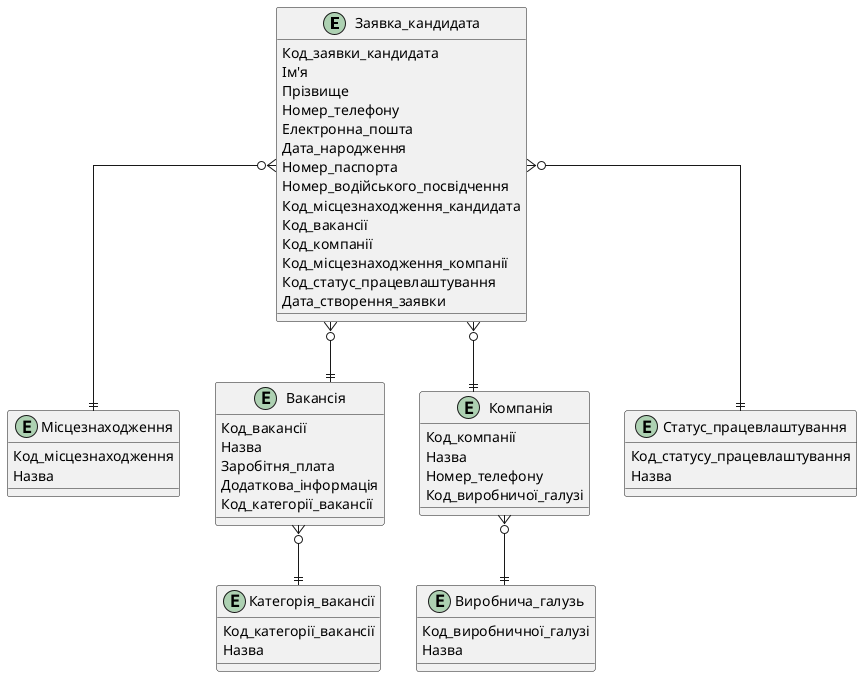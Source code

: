 @startuml erd_snowflake_ua

skinparam linetype ortho

entity Заявка_кандидата {
  Код_заявки_кандидата
  Ім'я
  Прізвище
  Номер_телефону
  Електронна_пошта
  Дата_народження
  Номер_паспорта
  Номер_водійського_посвідчення
  Код_місцезнаходження_кандидата
  Код_вакансії
  Код_компанії
  Код_місцезнаходження_компанії
  Код_статус_працевлаштування
  Дата_створення_заявки
}

entity Місцезнаходження {
  Код_місцезнаходження
  Назва
}

entity Вакансія {
  Код_вакансії
  Назва
  Заробітня_плата
  Додаткова_інформація
  Код_категорії_вакансії
}

entity Категорія_вакансії {
  Код_категорії_вакансії
  Назва
}

entity Компанія {
  Код_компанії
  Назва
  Номер_телефону
  Код_виробничої_галузі
}

entity Виробнича_галузь {
  Код_виробничної_галузі
  Назва
}

entity Статус_працевлаштування {
  Код_статусу_працевлаштування
  Назва
}

Заявка_кандидата }o--|| Місцезнаходження
Заявка_кандидата }o--|| Вакансія
Заявка_кандидата }o--|| Компанія
Заявка_кандидата }o--|| Статус_працевлаштування
Вакансія }o--|| Категорія_вакансії
Компанія }o--|| Виробнича_галузь

@enduml

@startuml erd_snowflake_en

skinparam linetype ortho

entity Candidate_application {
  candidate_application_id
  first_name
  last_name
  phone_number
  email
  birth_date
  passport_code
  driver_license_code
  candidate_location_id
  vacancy_id
  company_id
  company_location_id
  employment_status_id
  created_at
}

entity Location {
  location_id
  name
}

entity Vacancy {
  vacancy_id
  name
  salary
  additional_info
  vacancy_category_id
}

entity Vacancy_category {
  vacancy_category_id
  name
}

entity Company {
  company_id
  name
  phone_number
  production_branch_id
}

entity Production_branch {
  production_branch_id
  name
}

entity Employment_status {
  employment_status_id
  name
}

Candidate_application }o--|| Location
Candidate_application }o--|| Vacancy
Candidate_application }o--|| Company
Candidate_application }o--|| Employment_status
Vacancy }o--|| Vacancy_category
Company }o--|| Production_branch

@enduml